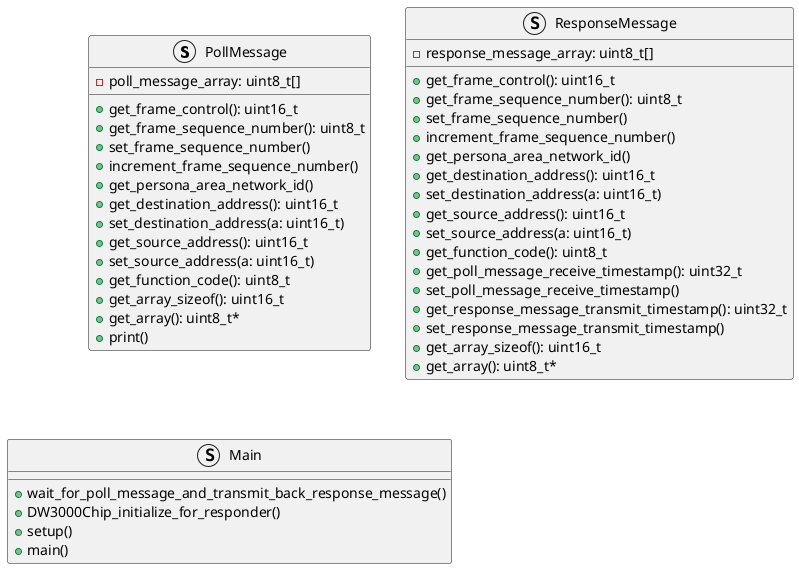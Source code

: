 @startuml
struct PollMessage {
    - poll_message_array: uint8_t[]

    + get_frame_control(): uint16_t
    + get_frame_sequence_number(): uint8_t
    + set_frame_sequence_number()
    + increment_frame_sequence_number()
    + get_persona_area_network_id()
    + get_destination_address(): uint16_t
    + set_destination_address(a: uint16_t)
    + get_source_address(): uint16_t
    + set_source_address(a: uint16_t)
    + get_function_code(): uint8_t
    + get_array_sizeof(): uint16_t
    + get_array(): uint8_t*
    + print()
}

struct ResponseMessage {
    - response_message_array: uint8_t[]
    + get_frame_control(): uint16_t
    + get_frame_sequence_number(): uint8_t
    + set_frame_sequence_number()
    + increment_frame_sequence_number()
    + get_persona_area_network_id()
    + get_destination_address(): uint16_t
    + set_destination_address(a: uint16_t)
    + get_source_address(): uint16_t
    + set_source_address(a: uint16_t)
    + get_function_code(): uint8_t
    + get_poll_message_receive_timestamp(): uint32_t
    + set_poll_message_receive_timestamp()
    + get_response_message_transmit_timestamp(): uint32_t
    + set_response_message_transmit_timestamp()
    + get_array_sizeof(): uint16_t
    + get_array(): uint8_t*
}

struct Main {
    + wait_for_poll_message_and_transmit_back_response_message()
    + DW3000Chip_initialize_for_responder()
    + setup()
    + main()
}

@enduml